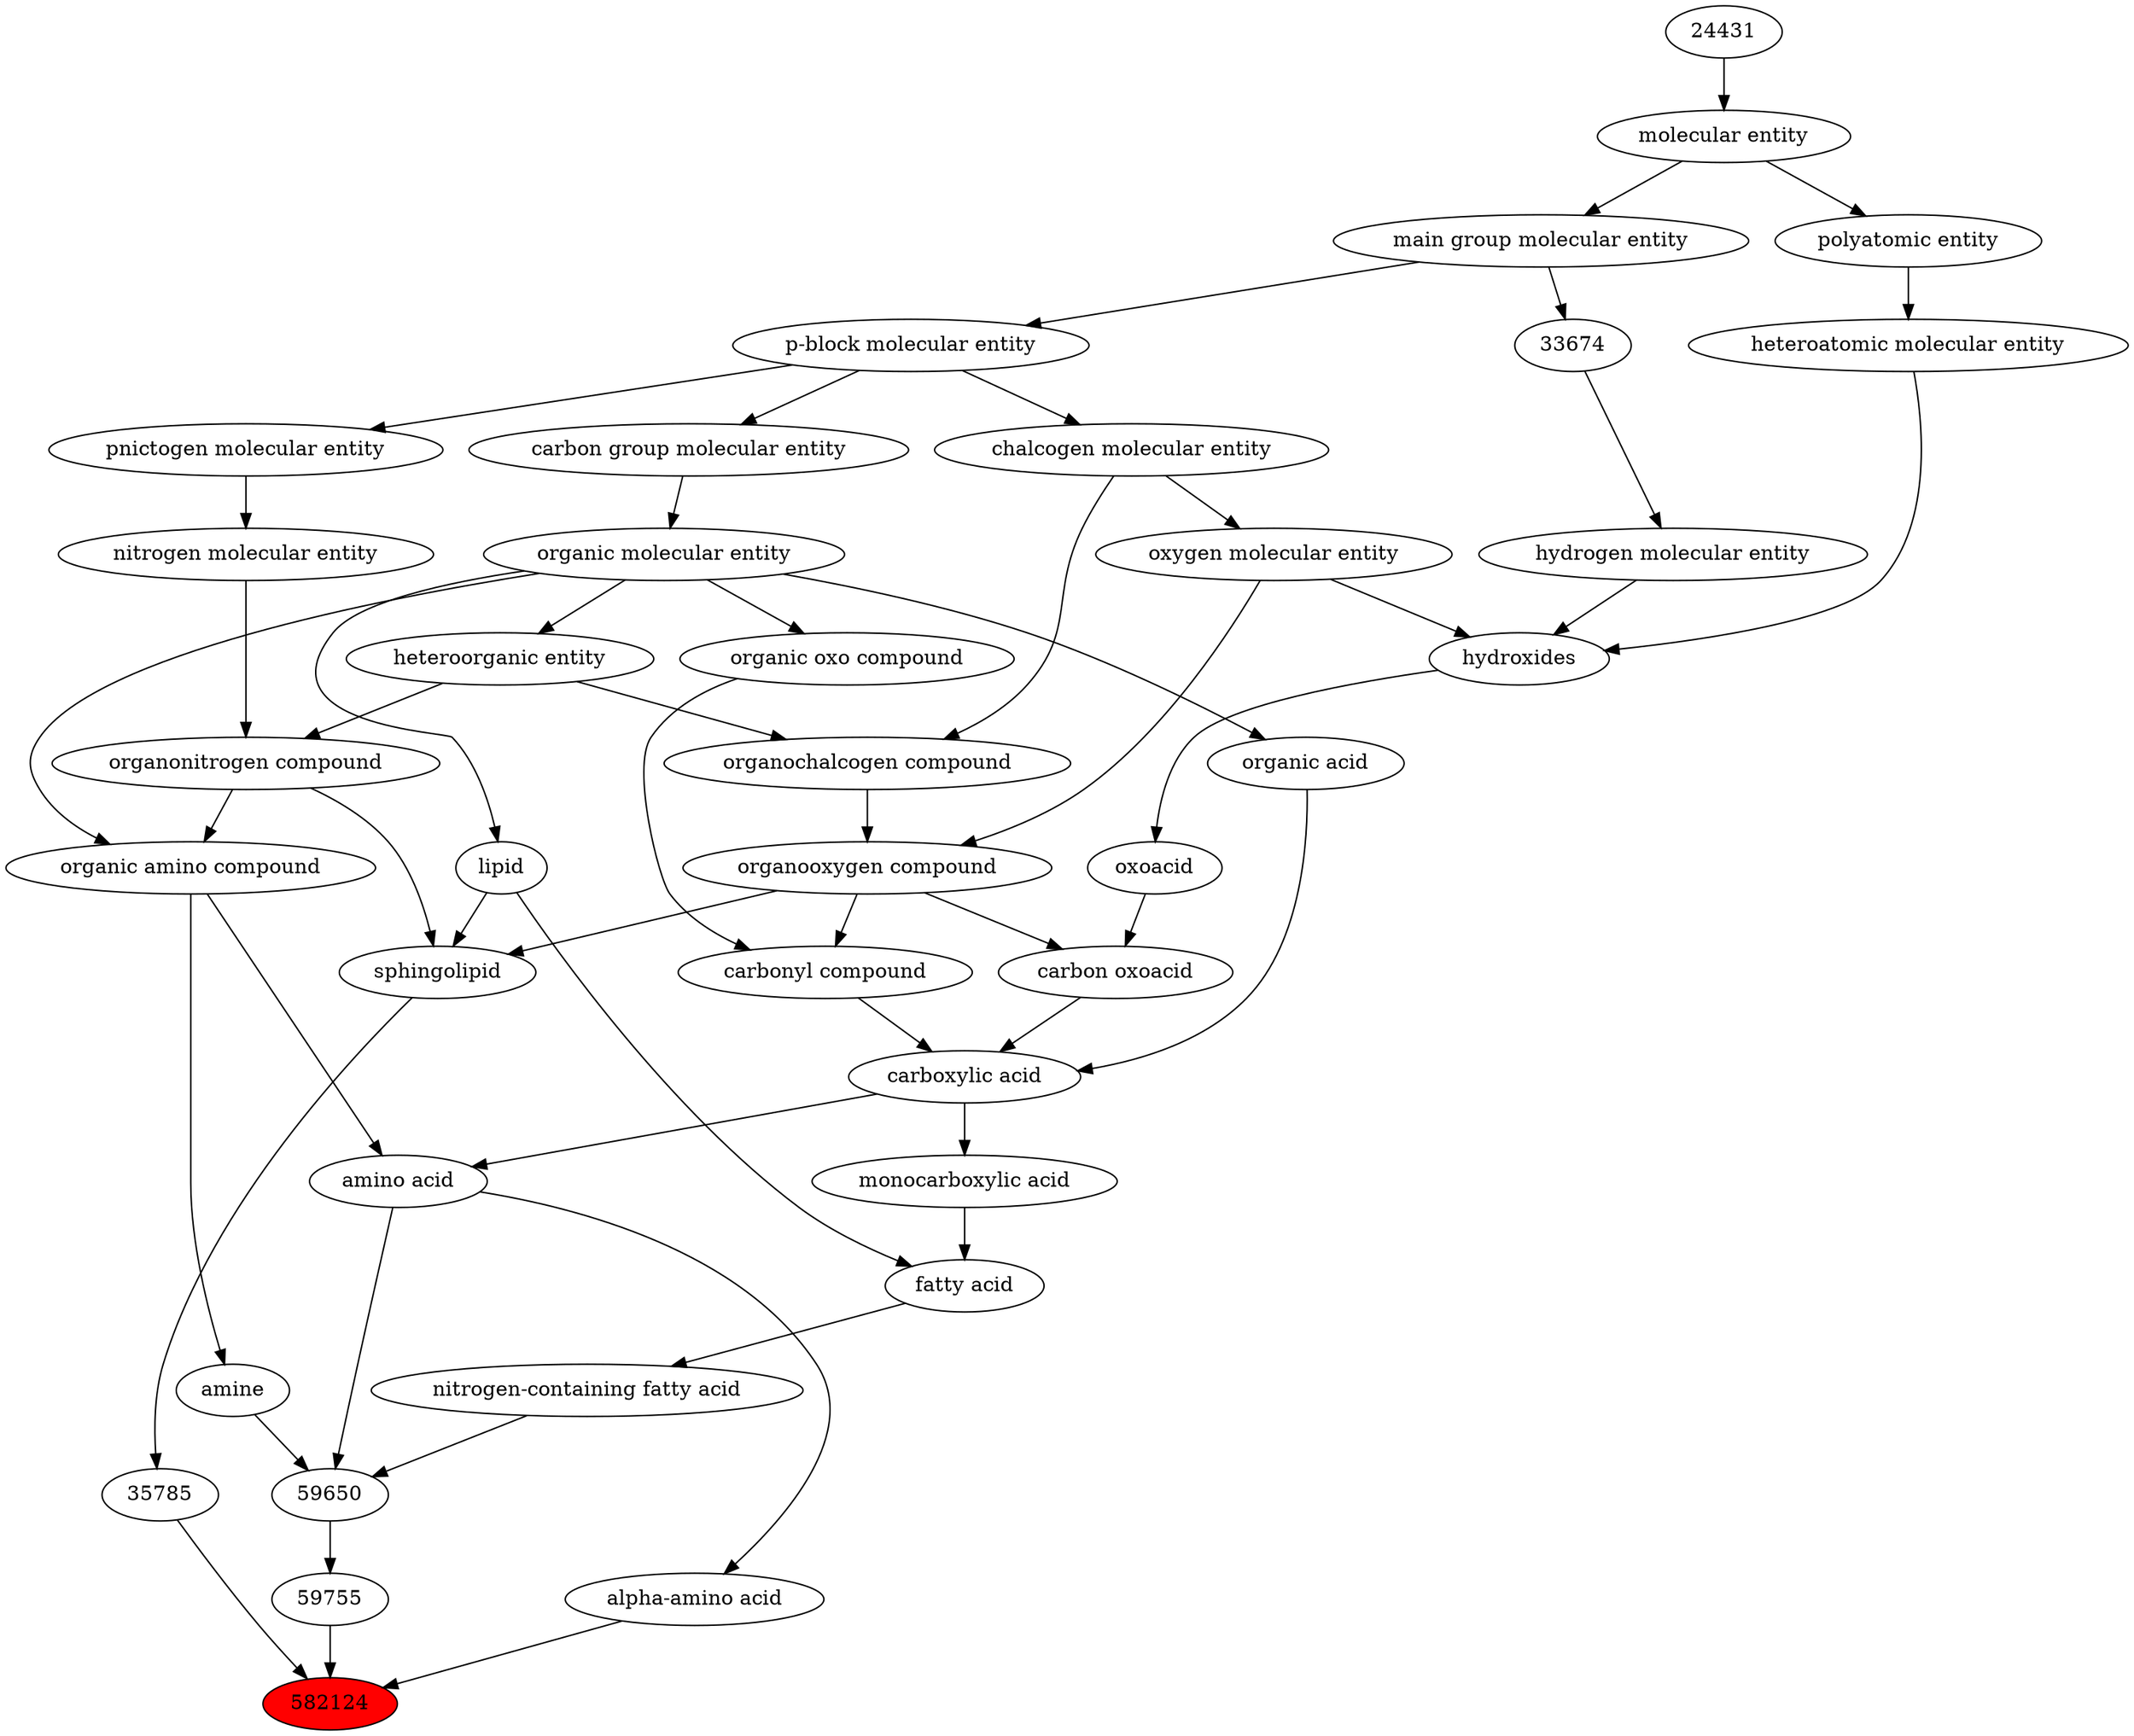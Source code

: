 digraph tree{ 
582124 [label="582124" fillcolor=red style=filled]
59755 -> 582124
33704 -> 582124
35785 -> 582124
59755 [label="59755"]
59650 -> 59755
33704 [label="alpha-amino acid"]
33709 -> 33704
35785 [label="35785"]
26739 -> 35785
59650 [label="59650"]
32952 -> 59650
60690 -> 59650
33709 -> 59650
33709 [label="amino acid"]
50047 -> 33709
33575 -> 33709
26739 [label="sphingolipid"]
36963 -> 26739
35352 -> 26739
18059 -> 26739
32952 [label="amine"]
50047 -> 32952
60690 [label="nitrogen-containing fatty acid"]
35366 -> 60690
50047 [label="organic amino compound"]
50860 -> 50047
35352 -> 50047
33575 [label="carboxylic acid"]
36586 -> 33575
35605 -> 33575
64709 -> 33575
36963 [label="organooxygen compound"]
36962 -> 36963
25806 -> 36963
35352 [label="organonitrogen compound"]
51143 -> 35352
33285 -> 35352
18059 [label="lipid"]
50860 -> 18059
35366 [label="fatty acid"]
25384 -> 35366
18059 -> 35366
50860 [label="organic molecular entity"]
33582 -> 50860
36586 [label="carbonyl compound"]
36587 -> 36586
36963 -> 36586
35605 [label="carbon oxoacid"]
24833 -> 35605
36963 -> 35605
64709 [label="organic acid"]
50860 -> 64709
36962 [label="organochalcogen compound"]
33285 -> 36962
33304 -> 36962
25806 [label="oxygen molecular entity"]
33304 -> 25806
51143 [label="nitrogen molecular entity"]
33302 -> 51143
33285 [label="heteroorganic entity"]
50860 -> 33285
25384 [label="monocarboxylic acid"]
33575 -> 25384
33582 [label="carbon group molecular entity"]
33675 -> 33582
36587 [label="organic oxo compound"]
50860 -> 36587
24833 [label="oxoacid"]
24651 -> 24833
33304 [label="chalcogen molecular entity"]
33675 -> 33304
33302 [label="pnictogen molecular entity"]
33675 -> 33302
33675 [label="p-block molecular entity"]
33579 -> 33675
24651 [label="hydroxides"]
25806 -> 24651
33608 -> 24651
37577 -> 24651
33579 [label="main group molecular entity"]
23367 -> 33579
33608 [label="hydrogen molecular entity"]
33674 -> 33608
37577 [label="heteroatomic molecular entity"]
36357 -> 37577
23367 [label="molecular entity"]
24431 -> 23367
33674 [label="33674"]
33579 -> 33674
36357 [label="polyatomic entity"]
23367 -> 36357
24431 [label="24431"]
}